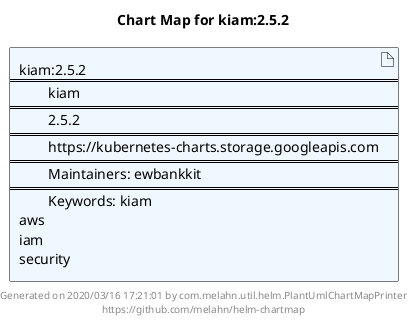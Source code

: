 @startuml
skinparam linetype ortho
skinparam backgroundColor white
skinparam usecaseBorderColor black
skinparam usecaseArrowColor LightSlateGray
skinparam artifactBorderColor black
skinparam artifactArrowColor LightSlateGray

title Chart Map for kiam:2.5.2

'There is one referenced Helm Chart
artifact "kiam:2.5.2\n====\n\tkiam\n====\n\t2.5.2\n====\n\thttps://kubernetes-charts.storage.googleapis.com\n====\n\tMaintainers: ewbankkit\n====\n\tKeywords: kiam\naws\niam\nsecurity" as kiam_2_5_2 #AliceBlue

'There are 0 referenced Docker Images

'Chart Dependencies

center footer Generated on 2020/03/16 17:21:01 by com.melahn.util.helm.PlantUmlChartMapPrinter\nhttps://github.com/melahn/helm-chartmap
@enduml
